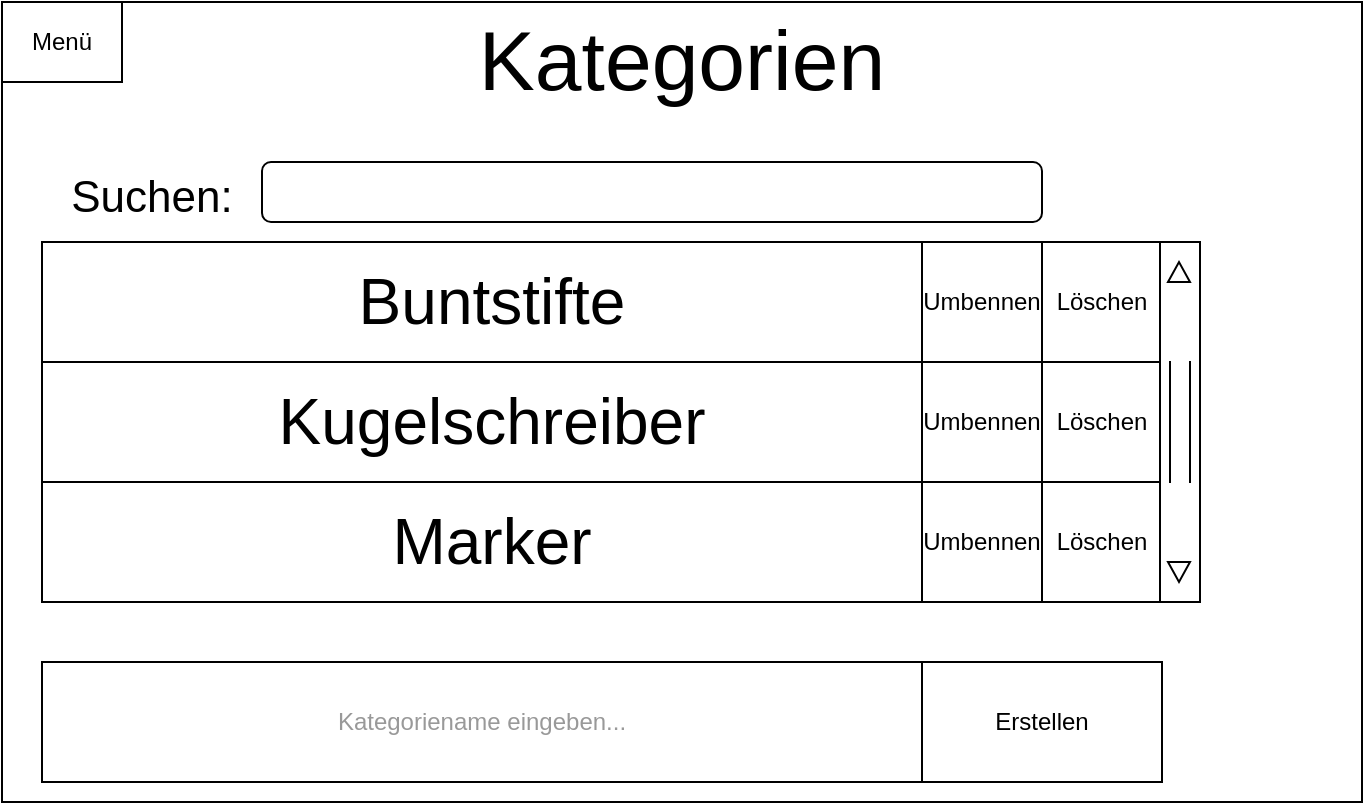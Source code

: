 <mxfile version="12.3.2" type="device" pages="1"><diagram id="PckJyXV3iEGW6bOxJ1xE" name="Page-1"><mxGraphModel dx="1086" dy="806" grid="1" gridSize="10" guides="1" tooltips="1" connect="1" arrows="1" fold="1" page="1" pageScale="1" pageWidth="827" pageHeight="1169" math="0" shadow="0"><root><mxCell id="0"/><mxCell id="1" parent="0"/><mxCell id="VKpIhNXiRm7qf5Vu8UK7-1" value="" style="rounded=0;whiteSpace=wrap;html=1;" parent="1" vertex="1"><mxGeometry x="80" y="120" width="680" height="400" as="geometry"/></mxCell><mxCell id="VKpIhNXiRm7qf5Vu8UK7-2" value="&lt;font style=&quot;font-size: 42px&quot;&gt;Kategorien&lt;/font&gt;" style="text;html=1;strokeColor=none;fillColor=none;align=center;verticalAlign=middle;whiteSpace=wrap;rounded=0;" parent="1" vertex="1"><mxGeometry x="250" y="130" width="340" height="40" as="geometry"/></mxCell><mxCell id="VKpIhNXiRm7qf5Vu8UK7-12" value="&lt;font style=&quot;font-size: 32px&quot;&gt;Buntstifte&lt;/font&gt;" style="rounded=0;whiteSpace=wrap;html=1;" parent="1" vertex="1"><mxGeometry x="100" y="240" width="450" height="60" as="geometry"/></mxCell><mxCell id="VKpIhNXiRm7qf5Vu8UK7-13" value="Umbennen" style="rounded=0;whiteSpace=wrap;html=1;" parent="1" vertex="1"><mxGeometry x="540" y="240" width="60" height="60" as="geometry"/></mxCell><mxCell id="VKpIhNXiRm7qf5Vu8UK7-14" value="Löschen" style="rounded=0;whiteSpace=wrap;html=1;" parent="1" vertex="1"><mxGeometry x="600" y="240" width="60" height="60" as="geometry"/></mxCell><mxCell id="VKpIhNXiRm7qf5Vu8UK7-15" value="&lt;span style=&quot;font-size: 32px&quot;&gt;Kugelschreiber&lt;/span&gt;" style="rounded=0;whiteSpace=wrap;html=1;" parent="1" vertex="1"><mxGeometry x="100" y="300" width="450" height="60" as="geometry"/></mxCell><mxCell id="VKpIhNXiRm7qf5Vu8UK7-16" value="Umbennen" style="rounded=0;whiteSpace=wrap;html=1;" parent="1" vertex="1"><mxGeometry x="540" y="300" width="60" height="60" as="geometry"/></mxCell><mxCell id="VKpIhNXiRm7qf5Vu8UK7-17" value="Löschen" style="rounded=0;whiteSpace=wrap;html=1;" parent="1" vertex="1"><mxGeometry x="600" y="300" width="60" height="60" as="geometry"/></mxCell><mxCell id="VKpIhNXiRm7qf5Vu8UK7-18" value="&lt;font style=&quot;font-size: 32px&quot;&gt;Marker&lt;/font&gt;" style="rounded=0;whiteSpace=wrap;html=1;" parent="1" vertex="1"><mxGeometry x="100" y="360" width="450" height="60" as="geometry"/></mxCell><mxCell id="VKpIhNXiRm7qf5Vu8UK7-19" value="Umbennen" style="rounded=0;whiteSpace=wrap;html=1;" parent="1" vertex="1"><mxGeometry x="540" y="360" width="60" height="60" as="geometry"/></mxCell><mxCell id="VKpIhNXiRm7qf5Vu8UK7-20" value="Löschen" style="rounded=0;whiteSpace=wrap;html=1;" parent="1" vertex="1"><mxGeometry x="600" y="360" width="60" height="60" as="geometry"/></mxCell><mxCell id="VKpIhNXiRm7qf5Vu8UK7-24" value="&lt;font color=&quot;#999999&quot;&gt;Kategoriename eingeben...&lt;/font&gt;" style="rounded=0;whiteSpace=wrap;html=1;" parent="1" vertex="1"><mxGeometry x="100" y="450" width="440" height="60" as="geometry"/></mxCell><mxCell id="VKpIhNXiRm7qf5Vu8UK7-25" value="Erstellen" style="rounded=0;whiteSpace=wrap;html=1;" parent="1" vertex="1"><mxGeometry x="540" y="450" width="120" height="60" as="geometry"/></mxCell><mxCell id="VKpIhNXiRm7qf5Vu8UK7-26" value="" style="rounded=1;whiteSpace=wrap;html=1;" parent="1" vertex="1"><mxGeometry x="210" y="200" width="390" height="30" as="geometry"/></mxCell><mxCell id="VKpIhNXiRm7qf5Vu8UK7-27" value="&lt;font style=&quot;font-size: 22px&quot;&gt;Suchen:&lt;/font&gt;" style="text;html=1;strokeColor=none;fillColor=none;align=center;verticalAlign=middle;whiteSpace=wrap;rounded=0;" parent="1" vertex="1"><mxGeometry x="110" y="200" width="90" height="35" as="geometry"/></mxCell><mxCell id="BxEDIu1sgC3kl5nngHXC-1" value="Menü" style="rounded=0;whiteSpace=wrap;html=1;" parent="1" vertex="1"><mxGeometry x="80" y="120" width="60" height="40" as="geometry"/></mxCell><mxCell id="OpfH9-VAUhNfrPRIajJb-1" value="" style="rounded=0;whiteSpace=wrap;html=1;" parent="1" vertex="1"><mxGeometry x="659" y="240" width="20" height="180" as="geometry"/></mxCell><mxCell id="OpfH9-VAUhNfrPRIajJb-2" value="" style="shape=partialRectangle;whiteSpace=wrap;html=1;top=0;bottom=0;fillColor=none;" parent="1" vertex="1"><mxGeometry x="664" y="300" width="10" height="60" as="geometry"/></mxCell><mxCell id="OpfH9-VAUhNfrPRIajJb-3" value="" style="html=1;shadow=0;dashed=0;align=center;verticalAlign=middle;shape=mxgraph.arrows2.arrow;dy=0.6;dx=40;direction=south;notch=0;" parent="1" vertex="1"><mxGeometry x="663" y="400" width="11" height="10" as="geometry"/></mxCell><mxCell id="OpfH9-VAUhNfrPRIajJb-4" value="" style="html=1;shadow=0;dashed=0;align=center;verticalAlign=middle;shape=mxgraph.arrows2.arrow;dy=0.6;dx=40;direction=north;notch=0;" parent="1" vertex="1"><mxGeometry x="663" y="250" width="11" height="10" as="geometry"/></mxCell></root></mxGraphModel></diagram></mxfile>